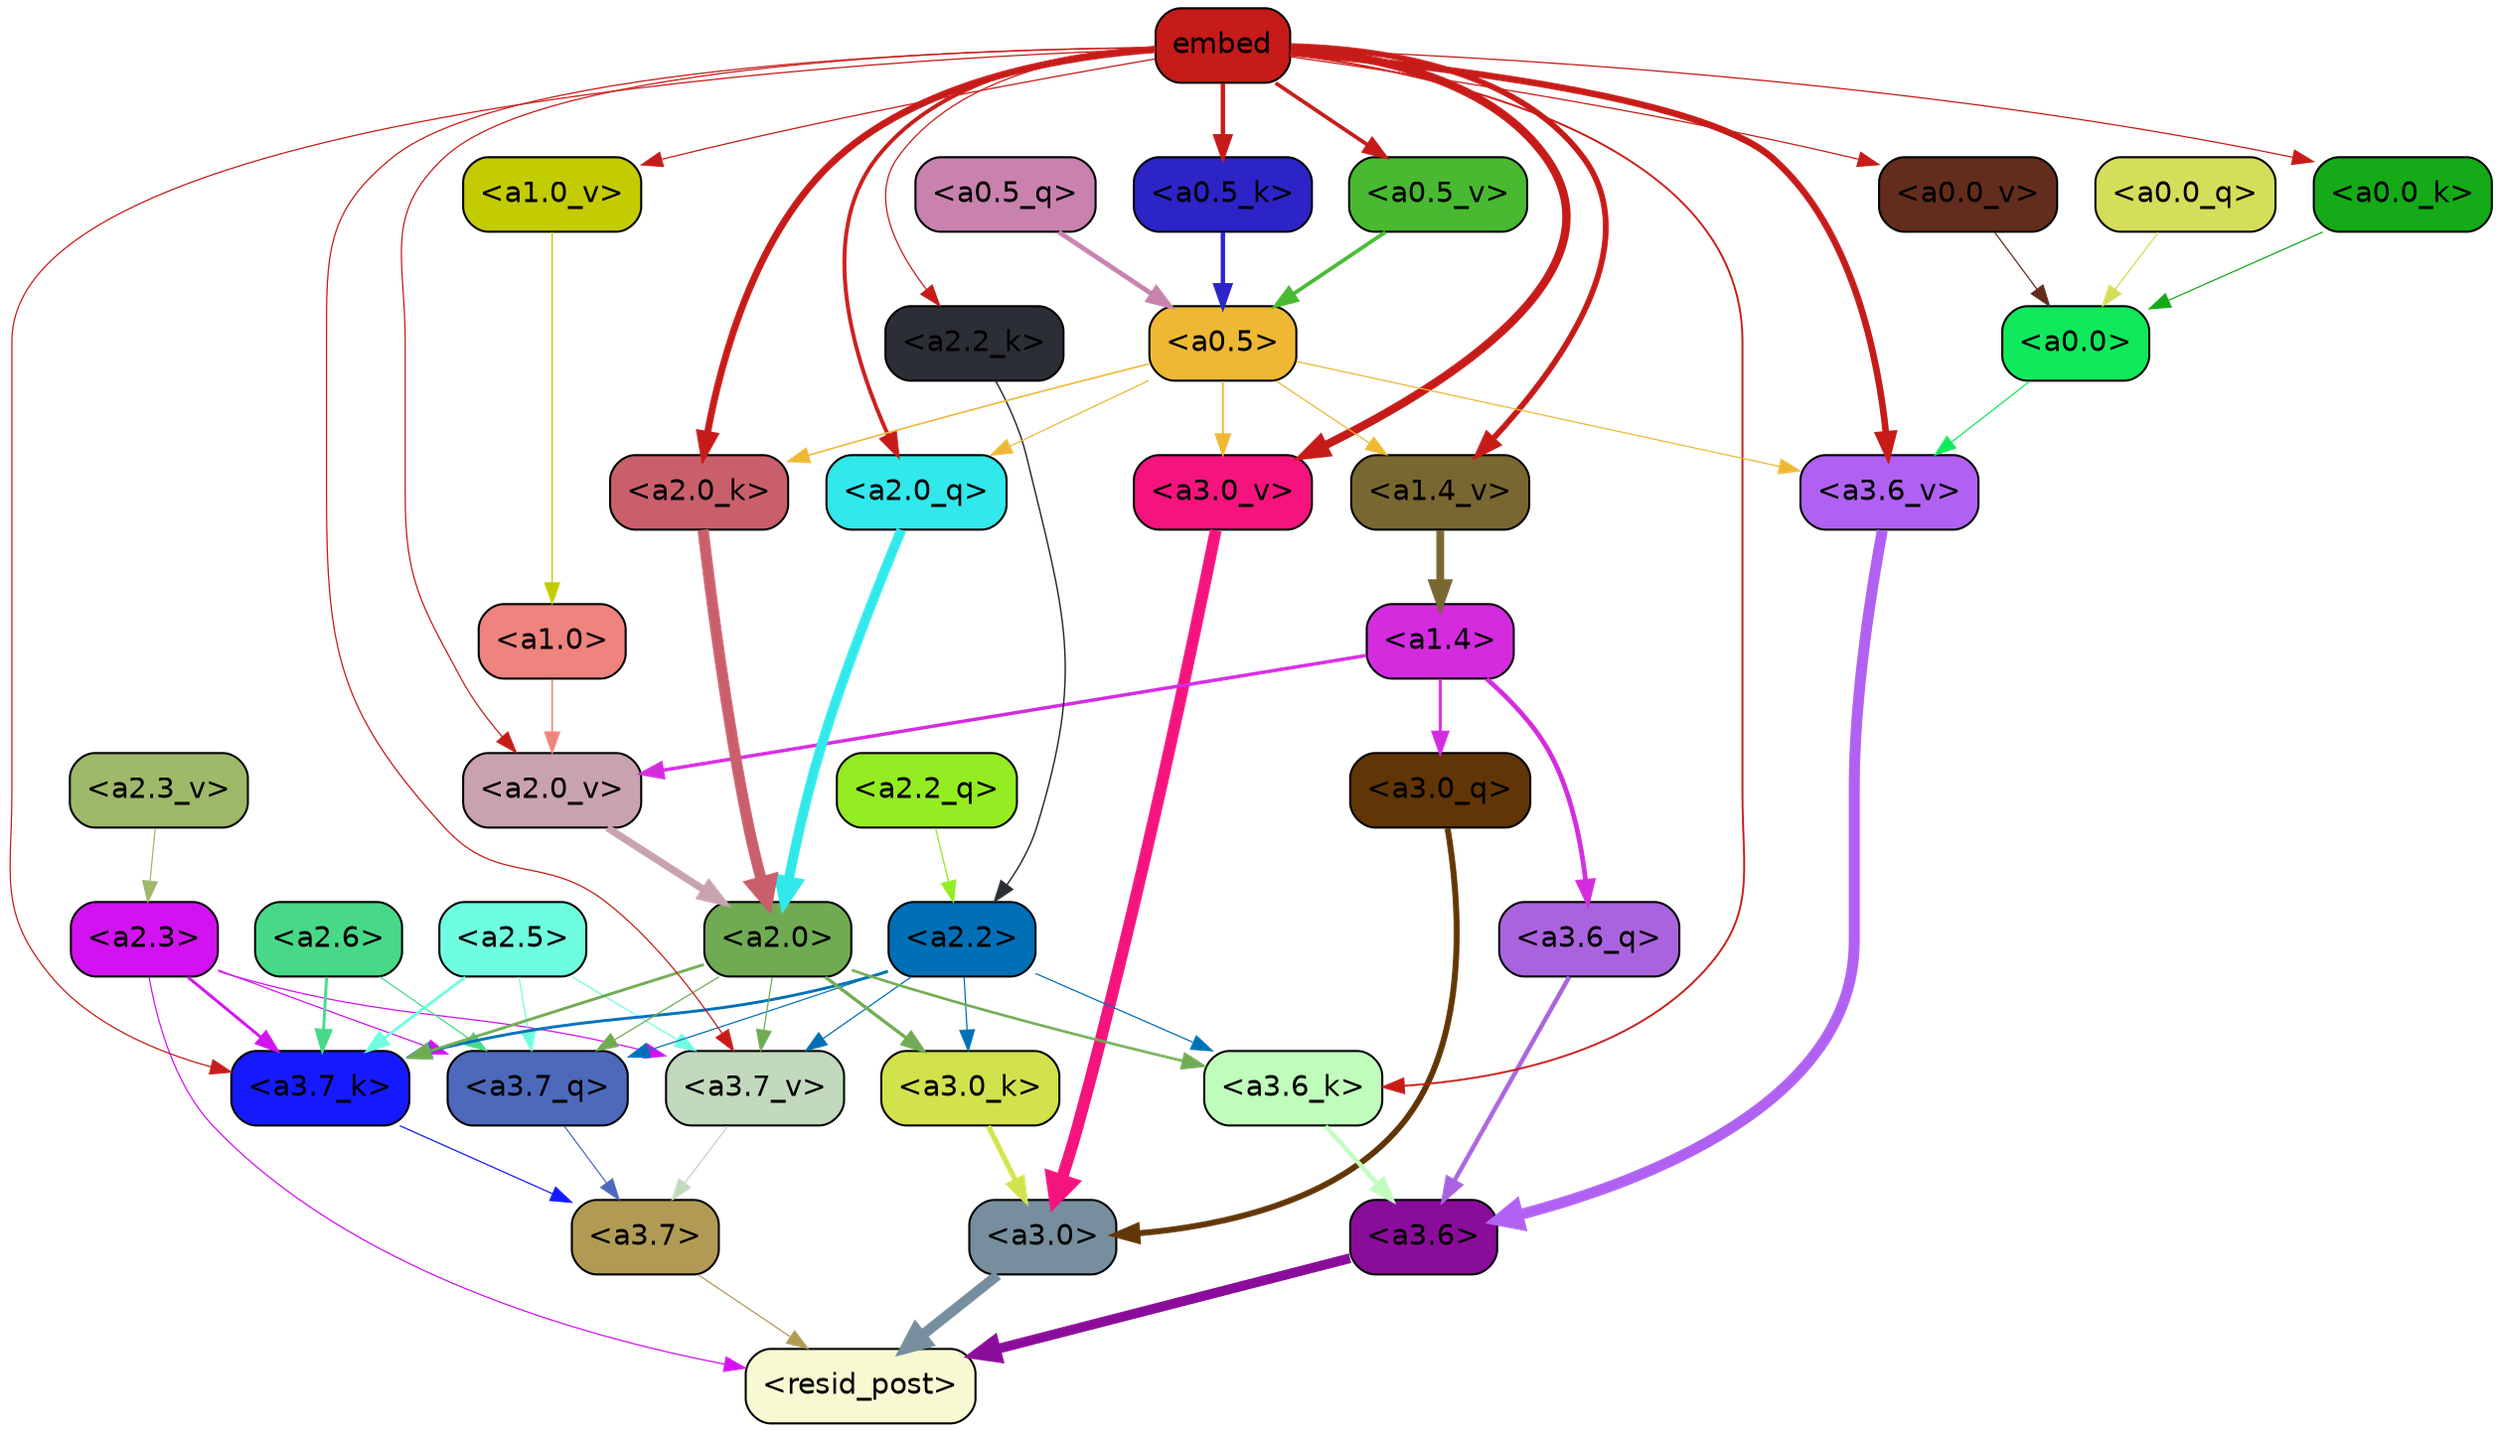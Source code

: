 strict digraph "" {
	graph [bgcolor=transparent,
		layout=dot,
		overlap=false,
		splines=true
	];
	"<a3.7>"	[color=black,
		fillcolor="#b19b54",
		fontname=Helvetica,
		shape=box,
		style="filled, rounded"];
	"<resid_post>"	[color=black,
		fillcolor="#f7f9d2",
		fontname=Helvetica,
		shape=box,
		style="filled, rounded"];
	"<a3.7>" -> "<resid_post>"	[color="#b19b54",
		penwidth=0.6];
	"<a3.6>"	[color=black,
		fillcolor="#8a0c9a",
		fontname=Helvetica,
		shape=box,
		style="filled, rounded"];
	"<a3.6>" -> "<resid_post>"	[color="#8a0c9a",
		penwidth=4.749041676521301];
	"<a3.0>"	[color=black,
		fillcolor="#768e9d",
		fontname=Helvetica,
		shape=box,
		style="filled, rounded"];
	"<a3.0>" -> "<resid_post>"	[color="#768e9d",
		penwidth=5.004215121269226];
	"<a2.3>"	[color=black,
		fillcolor="#d212f0",
		fontname=Helvetica,
		shape=box,
		style="filled, rounded"];
	"<a2.3>" -> "<resid_post>"	[color="#d212f0",
		penwidth=0.6];
	"<a3.7_q>"	[color=black,
		fillcolor="#4d69bb",
		fontname=Helvetica,
		shape=box,
		style="filled, rounded"];
	"<a2.3>" -> "<a3.7_q>"	[color="#d212f0",
		penwidth=0.6];
	"<a3.7_k>"	[color=black,
		fillcolor="#151afd",
		fontname=Helvetica,
		shape=box,
		style="filled, rounded"];
	"<a2.3>" -> "<a3.7_k>"	[color="#d212f0",
		penwidth=1.4391854107379913];
	"<a3.7_v>"	[color=black,
		fillcolor="#c2d9bd",
		fontname=Helvetica,
		shape=box,
		style="filled, rounded"];
	"<a2.3>" -> "<a3.7_v>"	[color="#d212f0",
		penwidth=0.6];
	"<a3.7_q>" -> "<a3.7>"	[color="#4d69bb",
		penwidth=0.6];
	"<a3.6_q>"	[color=black,
		fillcolor="#aa63de",
		fontname=Helvetica,
		shape=box,
		style="filled, rounded"];
	"<a3.6_q>" -> "<a3.6>"	[color="#aa63de",
		penwidth=2.160832464694977];
	"<a3.0_q>"	[color=black,
		fillcolor="#613506",
		fontname=Helvetica,
		shape=box,
		style="filled, rounded"];
	"<a3.0_q>" -> "<a3.0>"	[color="#613506",
		penwidth=2.870753765106201];
	"<a3.7_k>" -> "<a3.7>"	[color="#151afd",
		penwidth=0.6];
	"<a3.6_k>"	[color=black,
		fillcolor="#c0fdbc",
		fontname=Helvetica,
		shape=box,
		style="filled, rounded"];
	"<a3.6_k>" -> "<a3.6>"	[color="#c0fdbc",
		penwidth=2.13908451795578];
	"<a3.0_k>"	[color=black,
		fillcolor="#d1e24d",
		fontname=Helvetica,
		shape=box,
		style="filled, rounded"];
	"<a3.0_k>" -> "<a3.0>"	[color="#d1e24d",
		penwidth=2.520303964614868];
	"<a3.7_v>" -> "<a3.7>"	[color="#c2d9bd",
		penwidth=0.6];
	"<a3.6_v>"	[color=black,
		fillcolor="#b061f2",
		fontname=Helvetica,
		shape=box,
		style="filled, rounded"];
	"<a3.6_v>" -> "<a3.6>"	[color="#b061f2",
		penwidth=5.297133803367615];
	"<a3.0_v>"	[color=black,
		fillcolor="#f5137d",
		fontname=Helvetica,
		shape=box,
		style="filled, rounded"];
	"<a3.0_v>" -> "<a3.0>"	[color="#f5137d",
		penwidth=5.680712580680847];
	"<a2.6>"	[color=black,
		fillcolor="#47d988",
		fontname=Helvetica,
		shape=box,
		style="filled, rounded"];
	"<a2.6>" -> "<a3.7_q>"	[color="#47d988",
		penwidth=0.6];
	"<a2.6>" -> "<a3.7_k>"	[color="#47d988",
		penwidth=1.4180794060230255];
	"<a2.5>"	[color=black,
		fillcolor="#6ffddf",
		fontname=Helvetica,
		shape=box,
		style="filled, rounded"];
	"<a2.5>" -> "<a3.7_q>"	[color="#6ffddf",
		penwidth=0.6];
	"<a2.5>" -> "<a3.7_k>"	[color="#6ffddf",
		penwidth=1.4281435310840607];
	"<a2.5>" -> "<a3.7_v>"	[color="#6ffddf",
		penwidth=0.6];
	"<a2.2>"	[color=black,
		fillcolor="#0070b6",
		fontname=Helvetica,
		shape=box,
		style="filled, rounded"];
	"<a2.2>" -> "<a3.7_q>"	[color="#0070b6",
		penwidth=0.6];
	"<a2.2>" -> "<a3.7_k>"	[color="#0070b6",
		penwidth=1.3982512056827545];
	"<a2.2>" -> "<a3.6_k>"	[color="#0070b6",
		penwidth=0.6];
	"<a2.2>" -> "<a3.0_k>"	[color="#0070b6",
		penwidth=0.6];
	"<a2.2>" -> "<a3.7_v>"	[color="#0070b6",
		penwidth=0.6];
	"<a2.0>"	[color=black,
		fillcolor="#70ab53",
		fontname=Helvetica,
		shape=box,
		style="filled, rounded"];
	"<a2.0>" -> "<a3.7_q>"	[color="#70ab53",
		penwidth=0.6];
	"<a2.0>" -> "<a3.7_k>"	[color="#70ab53",
		penwidth=1.404832512140274];
	"<a2.0>" -> "<a3.6_k>"	[color="#70ab53",
		penwidth=1.2708758115768433];
	"<a2.0>" -> "<a3.0_k>"	[color="#70ab53",
		penwidth=1.6207245588302612];
	"<a2.0>" -> "<a3.7_v>"	[color="#70ab53",
		penwidth=0.6];
	"<a1.4>"	[color=black,
		fillcolor="#d42bdf",
		fontname=Helvetica,
		shape=box,
		style="filled, rounded"];
	"<a1.4>" -> "<a3.6_q>"	[color="#d42bdf",
		penwidth=2.289449453353882];
	"<a1.4>" -> "<a3.0_q>"	[color="#d42bdf",
		penwidth=1.4600623846054077];
	"<a2.0_v>"	[color=black,
		fillcolor="#c9a2b0",
		fontname=Helvetica,
		shape=box,
		style="filled, rounded"];
	"<a1.4>" -> "<a2.0_v>"	[color="#d42bdf",
		penwidth=1.676277220249176];
	embed	[color=black,
		fillcolor="#c61b18",
		fontname=Helvetica,
		shape=box,
		style="filled, rounded"];
	embed -> "<a3.7_k>"	[color="#c61b18",
		penwidth=0.6];
	embed -> "<a3.6_k>"	[color="#c61b18",
		penwidth=0.9291638135910034];
	embed -> "<a3.7_v>"	[color="#c61b18",
		penwidth=0.6];
	embed -> "<a3.6_v>"	[color="#c61b18",
		penwidth=3.1808209121227264];
	embed -> "<a3.0_v>"	[color="#c61b18",
		penwidth=4.036660343408585];
	"<a2.0_q>"	[color=black,
		fillcolor="#31e8eb",
		fontname=Helvetica,
		shape=box,
		style="filled, rounded"];
	embed -> "<a2.0_q>"	[color="#c61b18",
		penwidth=1.8821641206741333];
	"<a2.2_k>"	[color=black,
		fillcolor="#2c2e35",
		fontname=Helvetica,
		shape=box,
		style="filled, rounded"];
	embed -> "<a2.2_k>"	[color="#c61b18",
		penwidth=0.6];
	"<a2.0_k>"	[color=black,
		fillcolor="#ca5f6c",
		fontname=Helvetica,
		shape=box,
		style="filled, rounded"];
	embed -> "<a2.0_k>"	[color="#c61b18",
		penwidth=3.3375256061553955];
	embed -> "<a2.0_v>"	[color="#c61b18",
		penwidth=0.6];
	"<a1.4_v>"	[color=black,
		fillcolor="#796732",
		fontname=Helvetica,
		shape=box,
		style="filled, rounded"];
	embed -> "<a1.4_v>"	[color="#c61b18",
		penwidth=2.7935529947280884];
	"<a1.0_v>"	[color=black,
		fillcolor="#c3cb03",
		fontname=Helvetica,
		shape=box,
		style="filled, rounded"];
	embed -> "<a1.0_v>"	[color="#c61b18",
		penwidth=0.6];
	"<a0.5_k>"	[color=black,
		fillcolor="#2c24c6",
		fontname=Helvetica,
		shape=box,
		style="filled, rounded"];
	embed -> "<a0.5_k>"	[color="#c61b18",
		penwidth=2.1102226972579956];
	"<a0.0_k>"	[color=black,
		fillcolor="#14aa18",
		fontname=Helvetica,
		shape=box,
		style="filled, rounded"];
	embed -> "<a0.0_k>"	[color="#c61b18",
		penwidth=0.6];
	"<a0.5_v>"	[color=black,
		fillcolor="#48b931",
		fontname=Helvetica,
		shape=box,
		style="filled, rounded"];
	embed -> "<a0.5_v>"	[color="#c61b18",
		penwidth=1.8293639421463013];
	"<a0.0_v>"	[color=black,
		fillcolor="#622d1d",
		fontname=Helvetica,
		shape=box,
		style="filled, rounded"];
	embed -> "<a0.0_v>"	[color="#c61b18",
		penwidth=0.6];
	"<a0.5>"	[color=black,
		fillcolor="#eeb835",
		fontname=Helvetica,
		shape=box,
		style="filled, rounded"];
	"<a0.5>" -> "<a3.6_v>"	[color="#eeb835",
		penwidth=0.6];
	"<a0.5>" -> "<a3.0_v>"	[color="#eeb835",
		penwidth=0.8798569142818451];
	"<a0.5>" -> "<a2.0_q>"	[color="#eeb835",
		penwidth=0.6];
	"<a0.5>" -> "<a2.0_k>"	[color="#eeb835",
		penwidth=0.7782440185546875];
	"<a0.5>" -> "<a1.4_v>"	[color="#eeb835",
		penwidth=0.6];
	"<a0.0>"	[color=black,
		fillcolor="#10e95c",
		fontname=Helvetica,
		shape=box,
		style="filled, rounded"];
	"<a0.0>" -> "<a3.6_v>"	[color="#10e95c",
		penwidth=0.6];
	"<a2.2_q>"	[color=black,
		fillcolor="#94ec23",
		fontname=Helvetica,
		shape=box,
		style="filled, rounded"];
	"<a2.2_q>" -> "<a2.2>"	[color="#94ec23",
		penwidth=0.6392357051372528];
	"<a2.0_q>" -> "<a2.0>"	[color="#31e8eb",
		penwidth=4.795779317617416];
	"<a2.2_k>" -> "<a2.2>"	[color="#2c2e35",
		penwidth=0.7060726433992386];
	"<a2.0_k>" -> "<a2.0>"	[color="#ca5f6c",
		penwidth=5.401692286133766];
	"<a2.3_v>"	[color=black,
		fillcolor="#9eb96a",
		fontname=Helvetica,
		shape=box,
		style="filled, rounded"];
	"<a2.3_v>" -> "<a2.3>"	[color="#9eb96a",
		penwidth=0.6];
	"<a2.0_v>" -> "<a2.0>"	[color="#c9a2b0",
		penwidth=3.56003999710083];
	"<a1.0>"	[color=black,
		fillcolor="#ef837e",
		fontname=Helvetica,
		shape=box,
		style="filled, rounded"];
	"<a1.0>" -> "<a2.0_v>"	[color="#ef837e",
		penwidth=0.7355214953422546];
	"<a1.4_v>" -> "<a1.4>"	[color="#796732",
		penwidth=3.7673035860061646];
	"<a1.0_v>" -> "<a1.0>"	[color="#c3cb03",
		penwidth=0.6493047475814819];
	"<a0.5_q>"	[color=black,
		fillcolor="#c882ad",
		fontname=Helvetica,
		shape=box,
		style="filled, rounded"];
	"<a0.5_q>" -> "<a0.5>"	[color="#c882ad",
		penwidth=2.3187414407730103];
	"<a0.0_q>"	[color=black,
		fillcolor="#d5de5a",
		fontname=Helvetica,
		shape=box,
		style="filled, rounded"];
	"<a0.0_q>" -> "<a0.0>"	[color="#d5de5a",
		penwidth=0.6];
	"<a0.5_k>" -> "<a0.5>"	[color="#2c24c6",
		penwidth=2.1102215051651];
	"<a0.0_k>" -> "<a0.0>"	[color="#14aa18",
		penwidth=0.6];
	"<a0.5_v>" -> "<a0.5>"	[color="#48b931",
		penwidth=1.829363465309143];
	"<a0.0_v>" -> "<a0.0>"	[color="#622d1d",
		penwidth=0.6];
}
